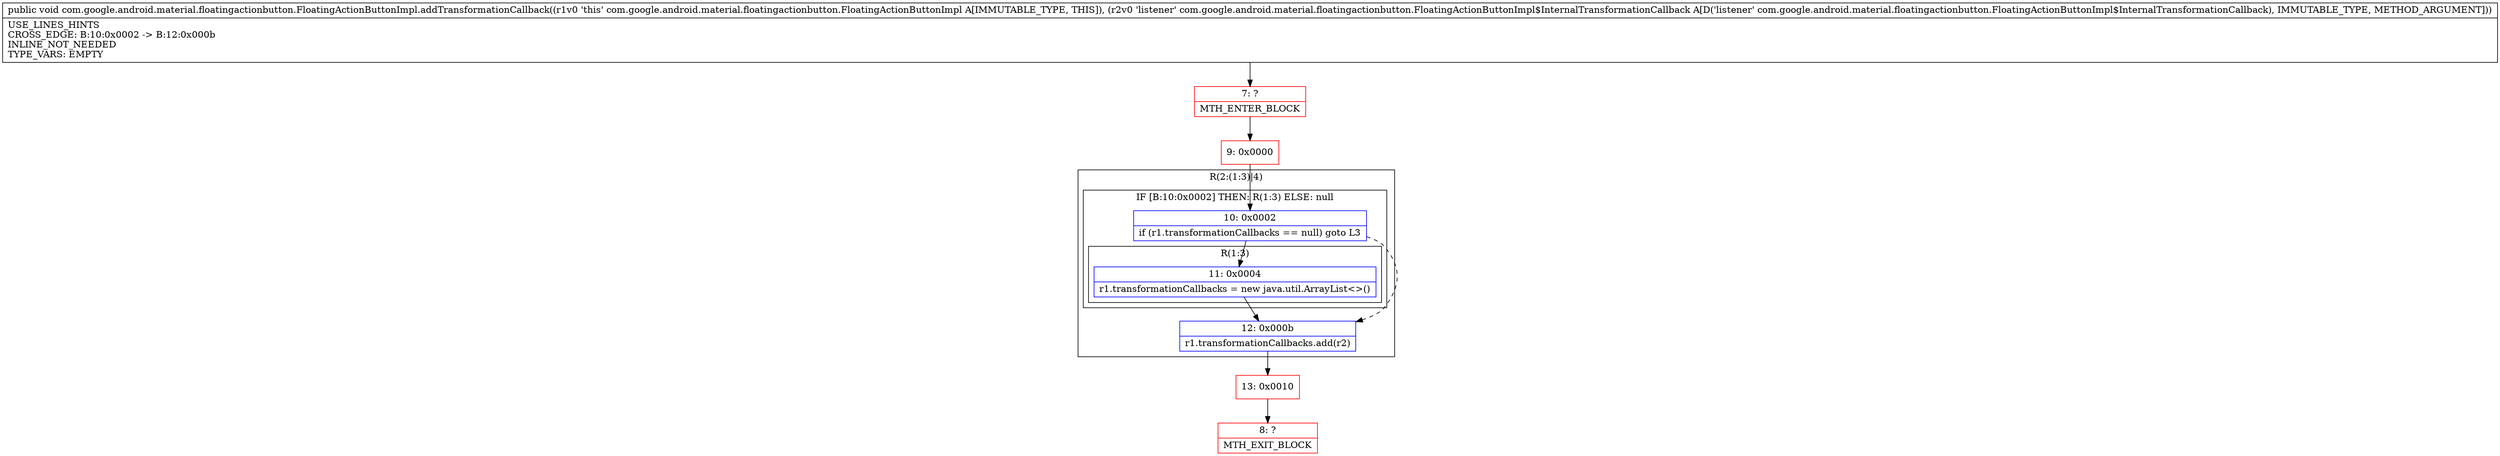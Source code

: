 digraph "CFG forcom.google.android.material.floatingactionbutton.FloatingActionButtonImpl.addTransformationCallback(Lcom\/google\/android\/material\/floatingactionbutton\/FloatingActionButtonImpl$InternalTransformationCallback;)V" {
subgraph cluster_Region_951842686 {
label = "R(2:(1:3)|4)";
node [shape=record,color=blue];
subgraph cluster_IfRegion_1829329941 {
label = "IF [B:10:0x0002] THEN: R(1:3) ELSE: null";
node [shape=record,color=blue];
Node_10 [shape=record,label="{10\:\ 0x0002|if (r1.transformationCallbacks == null) goto L3\l}"];
subgraph cluster_Region_1528977756 {
label = "R(1:3)";
node [shape=record,color=blue];
Node_11 [shape=record,label="{11\:\ 0x0004|r1.transformationCallbacks = new java.util.ArrayList\<\>()\l}"];
}
}
Node_12 [shape=record,label="{12\:\ 0x000b|r1.transformationCallbacks.add(r2)\l}"];
}
Node_7 [shape=record,color=red,label="{7\:\ ?|MTH_ENTER_BLOCK\l}"];
Node_9 [shape=record,color=red,label="{9\:\ 0x0000}"];
Node_13 [shape=record,color=red,label="{13\:\ 0x0010}"];
Node_8 [shape=record,color=red,label="{8\:\ ?|MTH_EXIT_BLOCK\l}"];
MethodNode[shape=record,label="{public void com.google.android.material.floatingactionbutton.FloatingActionButtonImpl.addTransformationCallback((r1v0 'this' com.google.android.material.floatingactionbutton.FloatingActionButtonImpl A[IMMUTABLE_TYPE, THIS]), (r2v0 'listener' com.google.android.material.floatingactionbutton.FloatingActionButtonImpl$InternalTransformationCallback A[D('listener' com.google.android.material.floatingactionbutton.FloatingActionButtonImpl$InternalTransformationCallback), IMMUTABLE_TYPE, METHOD_ARGUMENT]))  | USE_LINES_HINTS\lCROSS_EDGE: B:10:0x0002 \-\> B:12:0x000b\lINLINE_NOT_NEEDED\lTYPE_VARS: EMPTY\l}"];
MethodNode -> Node_7;Node_10 -> Node_11;
Node_10 -> Node_12[style=dashed];
Node_11 -> Node_12;
Node_12 -> Node_13;
Node_7 -> Node_9;
Node_9 -> Node_10;
Node_13 -> Node_8;
}

